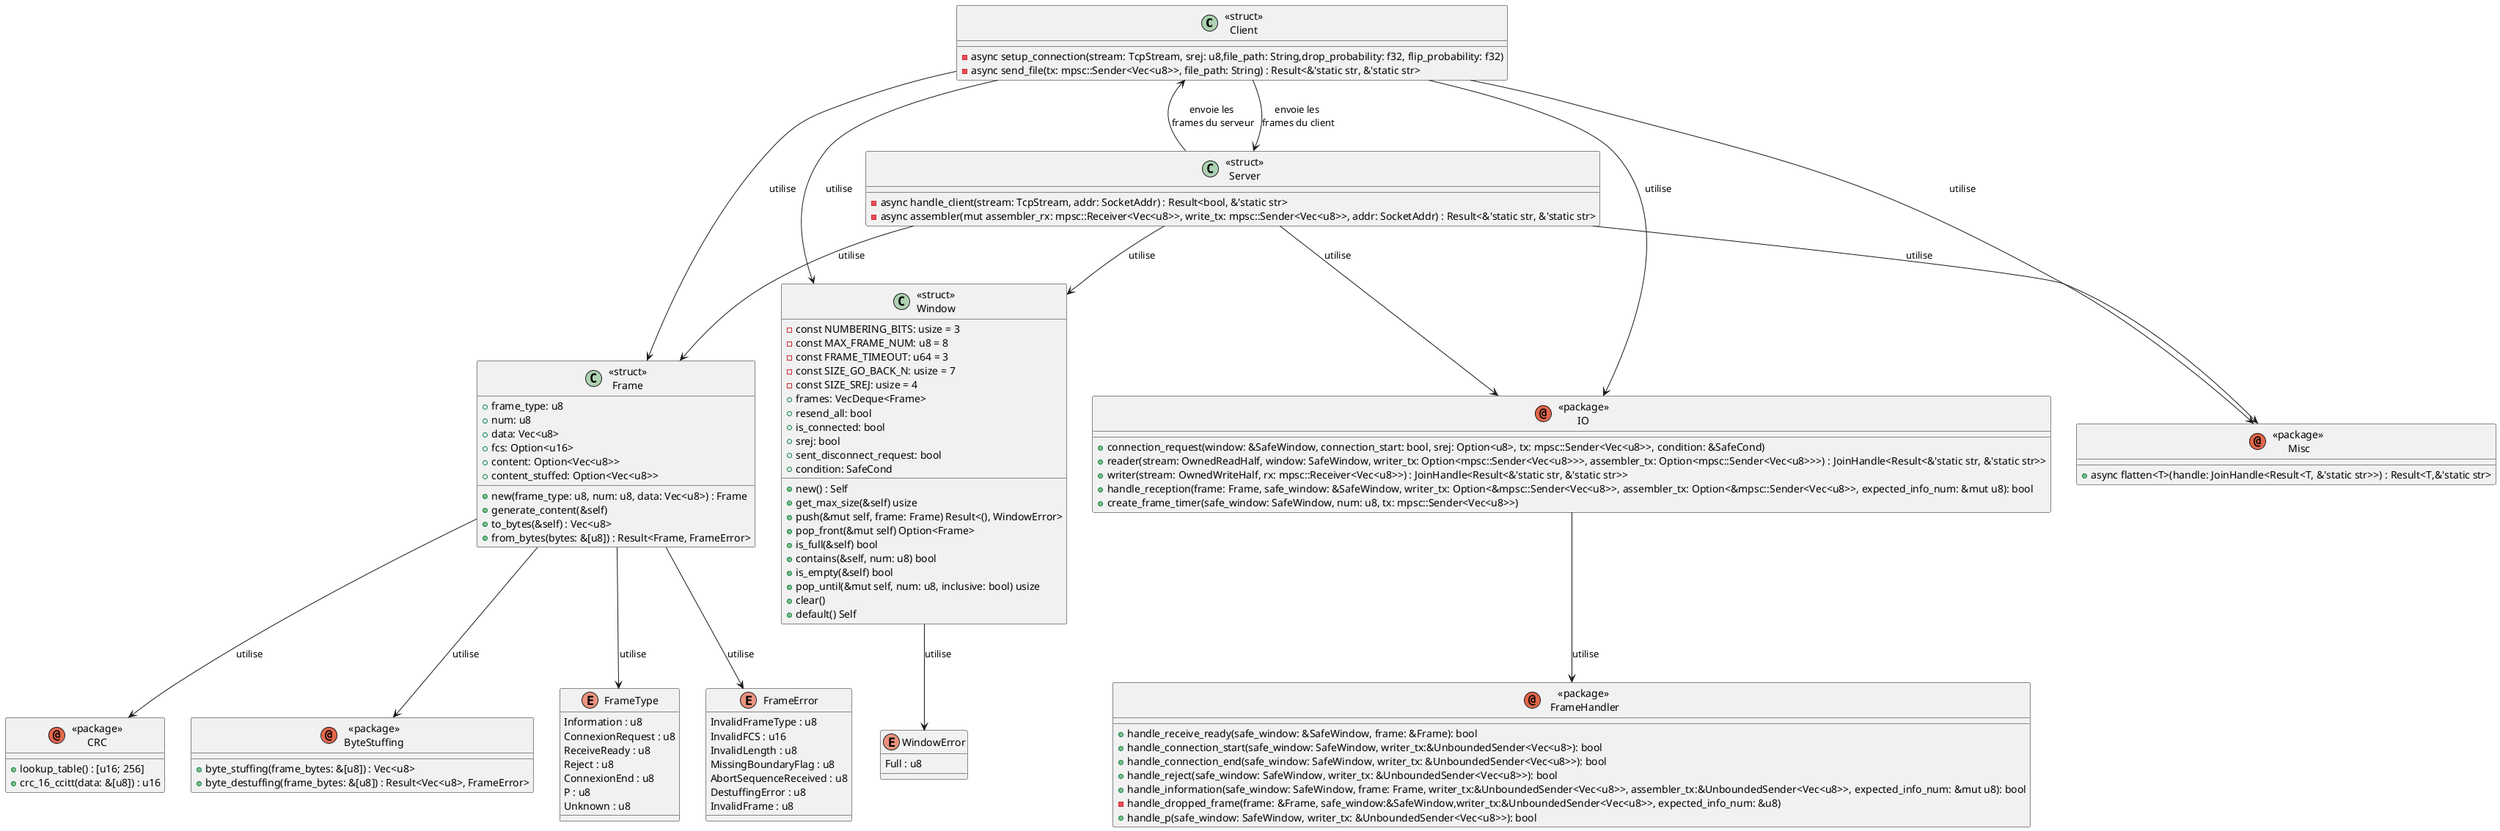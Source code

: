 @startuml
'skinparam linetype polyline
'skinparam nodesep 150
'skinparam ranksep 100

class  "<<struct>>\nClient" as Client{
  - async setup_connection(stream: TcpStream, srej: u8,file_path: String,drop_probability: f32, flip_probability: f32) 
  - async send_file(tx: mpsc::Sender<Vec<u8>>, file_path: String) : Result<&'static str, &'static str>
}

class "<<struct>>\nServer" as Server{
  - async handle_client(stream: TcpStream, addr: SocketAddr) : Result<bool, &'static str>
  - async assembler(mut assembler_rx: mpsc::Receiver<Vec<u8>>, write_tx: mpsc::Sender<Vec<u8>>, addr: SocketAddr) : Result<&'static str, &'static str>
}

/'
  class "<<struct>>\nTunnel" as Tunnel {
  - handle_connection(client_stream: TcpStream, server_stream: TcpStream,drop_probability: f32, flip_probability: f32)
  - transmit(data: &[u8]): Result<(), Error>
  - receive(): Result<Vec<u8>, Error>
  - corrupt_frame(frame: Frame) : Result<Frame, Error>
  - drop_frame(frame: Frame) : Result<(), Error>
}
'/

enum FrameType {
  Information : u8
  ConnexionRequest : u8
  ReceiveReady : u8
  Reject : u8
  ConnexionEnd : u8
  P : u8
  Unknown : u8
}

enum FrameError {
  InvalidFrameType : u8
  InvalidFCS : u16
  InvalidLength : u8
  MissingBoundaryFlag : u8
  AbortSequenceReceived : u8
  DestuffingError : u8
  InvalidFrame : u8
}

class "<<struct>>\nFrame" as Frame {
  + frame_type: u8
  + num: u8
  + data: Vec<u8>
  + fcs: Option<u16>
  + content: Option<Vec<u8>>
  + content_stuffed: Option<Vec<u8>>

  + new(frame_type: u8, num: u8, data: Vec<u8>) : Frame
  + generate_content(&self)
  + to_bytes(&self) : Vec<u8>
  + from_bytes(bytes: &[u8]) : Result<Frame, FrameError>
}

class "<<struct>>\nWindow" as Window {
  - const NUMBERING_BITS: usize = 3
  - const MAX_FRAME_NUM: u8 = 8
  - const FRAME_TIMEOUT: u64 = 3
  - const SIZE_GO_BACK_N: usize = 7
  - const SIZE_SREJ: usize = 4
  + frames: VecDeque<Frame>
  + resend_all: bool
  + is_connected: bool
  + srej: bool
  + sent_disconnect_request: bool
  + condition: SafeCond

  + new() : Self
  + get_max_size(&self) usize
  + push(&mut self, frame: Frame) Result<(), WindowError>
  + pop_front(&mut self) Option<Frame>
  + is_full(&self) bool
  + contains(&self, num: u8) bool
  + is_empty(&self) bool
  + pop_until(&mut self, num: u8, inclusive: bool) usize
  + clear()
  + default() Self
}

enum WindowError {
  Full : u8
}

annotation "<<package>>\nCRC" as CRC {
    + lookup_table() : [u16; 256]
    + crc_16_ccitt(data: &[u8]) : u16
}

annotation "<<package>>\nIO" as IO {
    + connection_request(window: &SafeWindow, connection_start: bool, srej: Option<u8>, tx: mpsc::Sender<Vec<u8>>, condition: &SafeCond)
    + reader(stream: OwnedReadHalf, window: SafeWindow, writer_tx: Option<mpsc::Sender<Vec<u8>>>, assembler_tx: Option<mpsc::Sender<Vec<u8>>>) : JoinHandle<Result<&'static str, &'static str>>
    + writer(stream: OwnedWriteHalf, rx: mpsc::Receiver<Vec<u8>>) : JoinHandle<Result<&'static str, &'static str>>
    + handle_reception(frame: Frame, safe_window: &SafeWindow, writer_tx: Option<&mpsc::Sender<Vec<u8>>, assembler_tx: Option<&mpsc::Sender<Vec<u8>>, expected_info_num: &mut u8): bool
    + create_frame_timer(safe_window: SafeWindow, num: u8, tx: mpsc::Sender<Vec<u8>>)
}

annotation "<<package>>\nByteStuffing" as ByteStuffing {
    + byte_stuffing(frame_bytes: &[u8]) : Vec<u8>
    + byte_destuffing(frame_bytes: &[u8]) : Result<Vec<u8>, FrameError>
}

annotation "<<package>>\n FrameHandler" as FrameHandler {
    + handle_receive_ready(safe_window: &SafeWindow, frame: &Frame): bool
    + handle_connection_start(safe_window: SafeWindow, writer_tx:&UnboundedSender<Vec<u8>): bool
    + handle_connection_end(safe_window: SafeWindow, writer_tx: &UnboundedSender<Vec<u8>>): bool
    + handle_reject(safe_window: SafeWindow, writer_tx: &UnboundedSender<Vec<u8>>): bool
    + handle_information(safe_window: SafeWindow, frame: Frame, writer_tx:&UnboundedSender<Vec<u8>>, assembler_tx:&UnboundedSender<Vec<u8>>, expected_info_num: &mut u8): bool
    - handle_dropped_frame(frame: &Frame, safe_window:&SafeWindow,writer_tx:&UnboundedSender<Vec<u8>>, expected_info_num: &u8)
    + handle_p(safe_window: SafeWindow, writer_tx: &UnboundedSender<Vec<u8>>): bool
}

annotation "<<package>>\n Misc" as Misc {
    + async flatten<T>(handle: JoinHandle<Result<T, &'static str>>) : Result<T,&'static str>
}



'Client --> Tunnel : "reçoit les \nframes du client"
'Tunnel --> Client : "envoie les \nframes du serveur"
'Server --> Tunnel : "reçoit les \nframes du serveur" 
'Tunnel --> Server : "envoie les \nframes du client "

Client --> Server : "envoie les \nframes du client" 
Server --> Client : "envoie les \nframes du serveur" 

Frame --> FrameType : utilise
Frame --> FrameError : utilise

Client --> Frame : utilise
Server --> Frame : utilise
Client --> Window : utilise
Server --> Window : utilise

Window --> WindowError : utilise

Frame --> CRC : utilise
Frame --> ByteStuffing : utilise


'Tunnel --> Frame : "corromps\net ou \ndétruit\nou ne fait rien"
'Tunnel -l> Frame : "corromps et ou détruit ou ne fait rien"



'Tunnel --> IO : utilise 
Client --> IO : utilise 
Server --> IO : utilise

IO --> FrameHandler : utilise

Client --> Misc : utilise 
Server --> Misc : utilise
'Tunnel --> Misc : utilise

/'
Utils --|> ByteStuffing : contient
Utils --|> CRC : contient
Utils --|> IO : contient
Utils --|> Frame : contient
Utils --|> Window : contient
'/

@enduml


